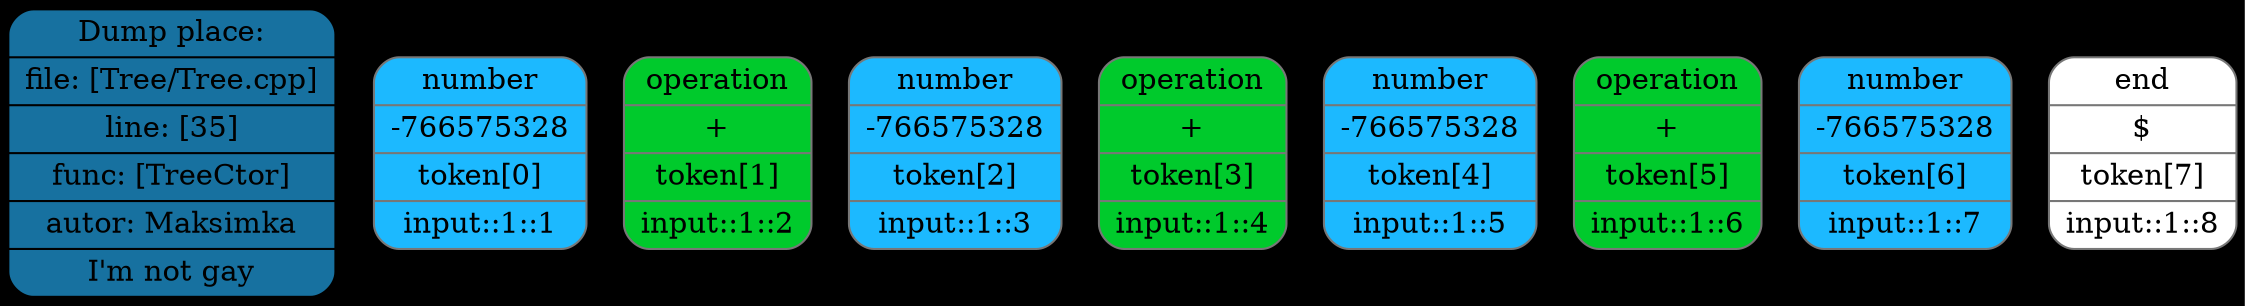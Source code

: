 digraph G{
rankdir=TB
graph [bgcolor="#000000"];
size = "100 5"
place[shape=Mrecord, style=filled, fillcolor="#1771a0", pos="0,1!",label = " { Dump place: | file: [Tree/Tree.cpp] | line: [35] | func: [TreeCtor] | autor: Maksimka | I'm not gay } "color = "#000000"];
token0[shape=Mrecord, style=filled, fillcolor="#1cb9ff",label = " { number | -766575328 |  token[0] |  input::1::1 } ", color = "#777777"];
token1[shape=Mrecord, style=filled, fillcolor="#00ca2c",label = " { operation | + |  token[1] |  input::1::2 } ", color = "#777777"];
token2[shape=Mrecord, style=filled, fillcolor="#1cb9ff",label = " { number | -766575328 |  token[2] |  input::1::3 } ", color = "#777777"];
token3[shape=Mrecord, style=filled, fillcolor="#00ca2c",label = " { operation | + |  token[3] |  input::1::4 } ", color = "#777777"];
token4[shape=Mrecord, style=filled, fillcolor="#1cb9ff",label = " { number | -766575328 |  token[4] |  input::1::5 } ", color = "#777777"];
token5[shape=Mrecord, style=filled, fillcolor="#00ca2c",label = " { operation | + |  token[5] |  input::1::6 } ", color = "#777777"];
token6[shape=Mrecord, style=filled, fillcolor="#1cb9ff",label = " { number | -766575328 |  token[6] |  input::1::7 } ", color = "#777777"];
token7[shape=Mrecord, style=filled, fillcolor="#ffffff",label = " { end | $ |  token[7] |  input::1::8 } ", color = "#777777"];
}
